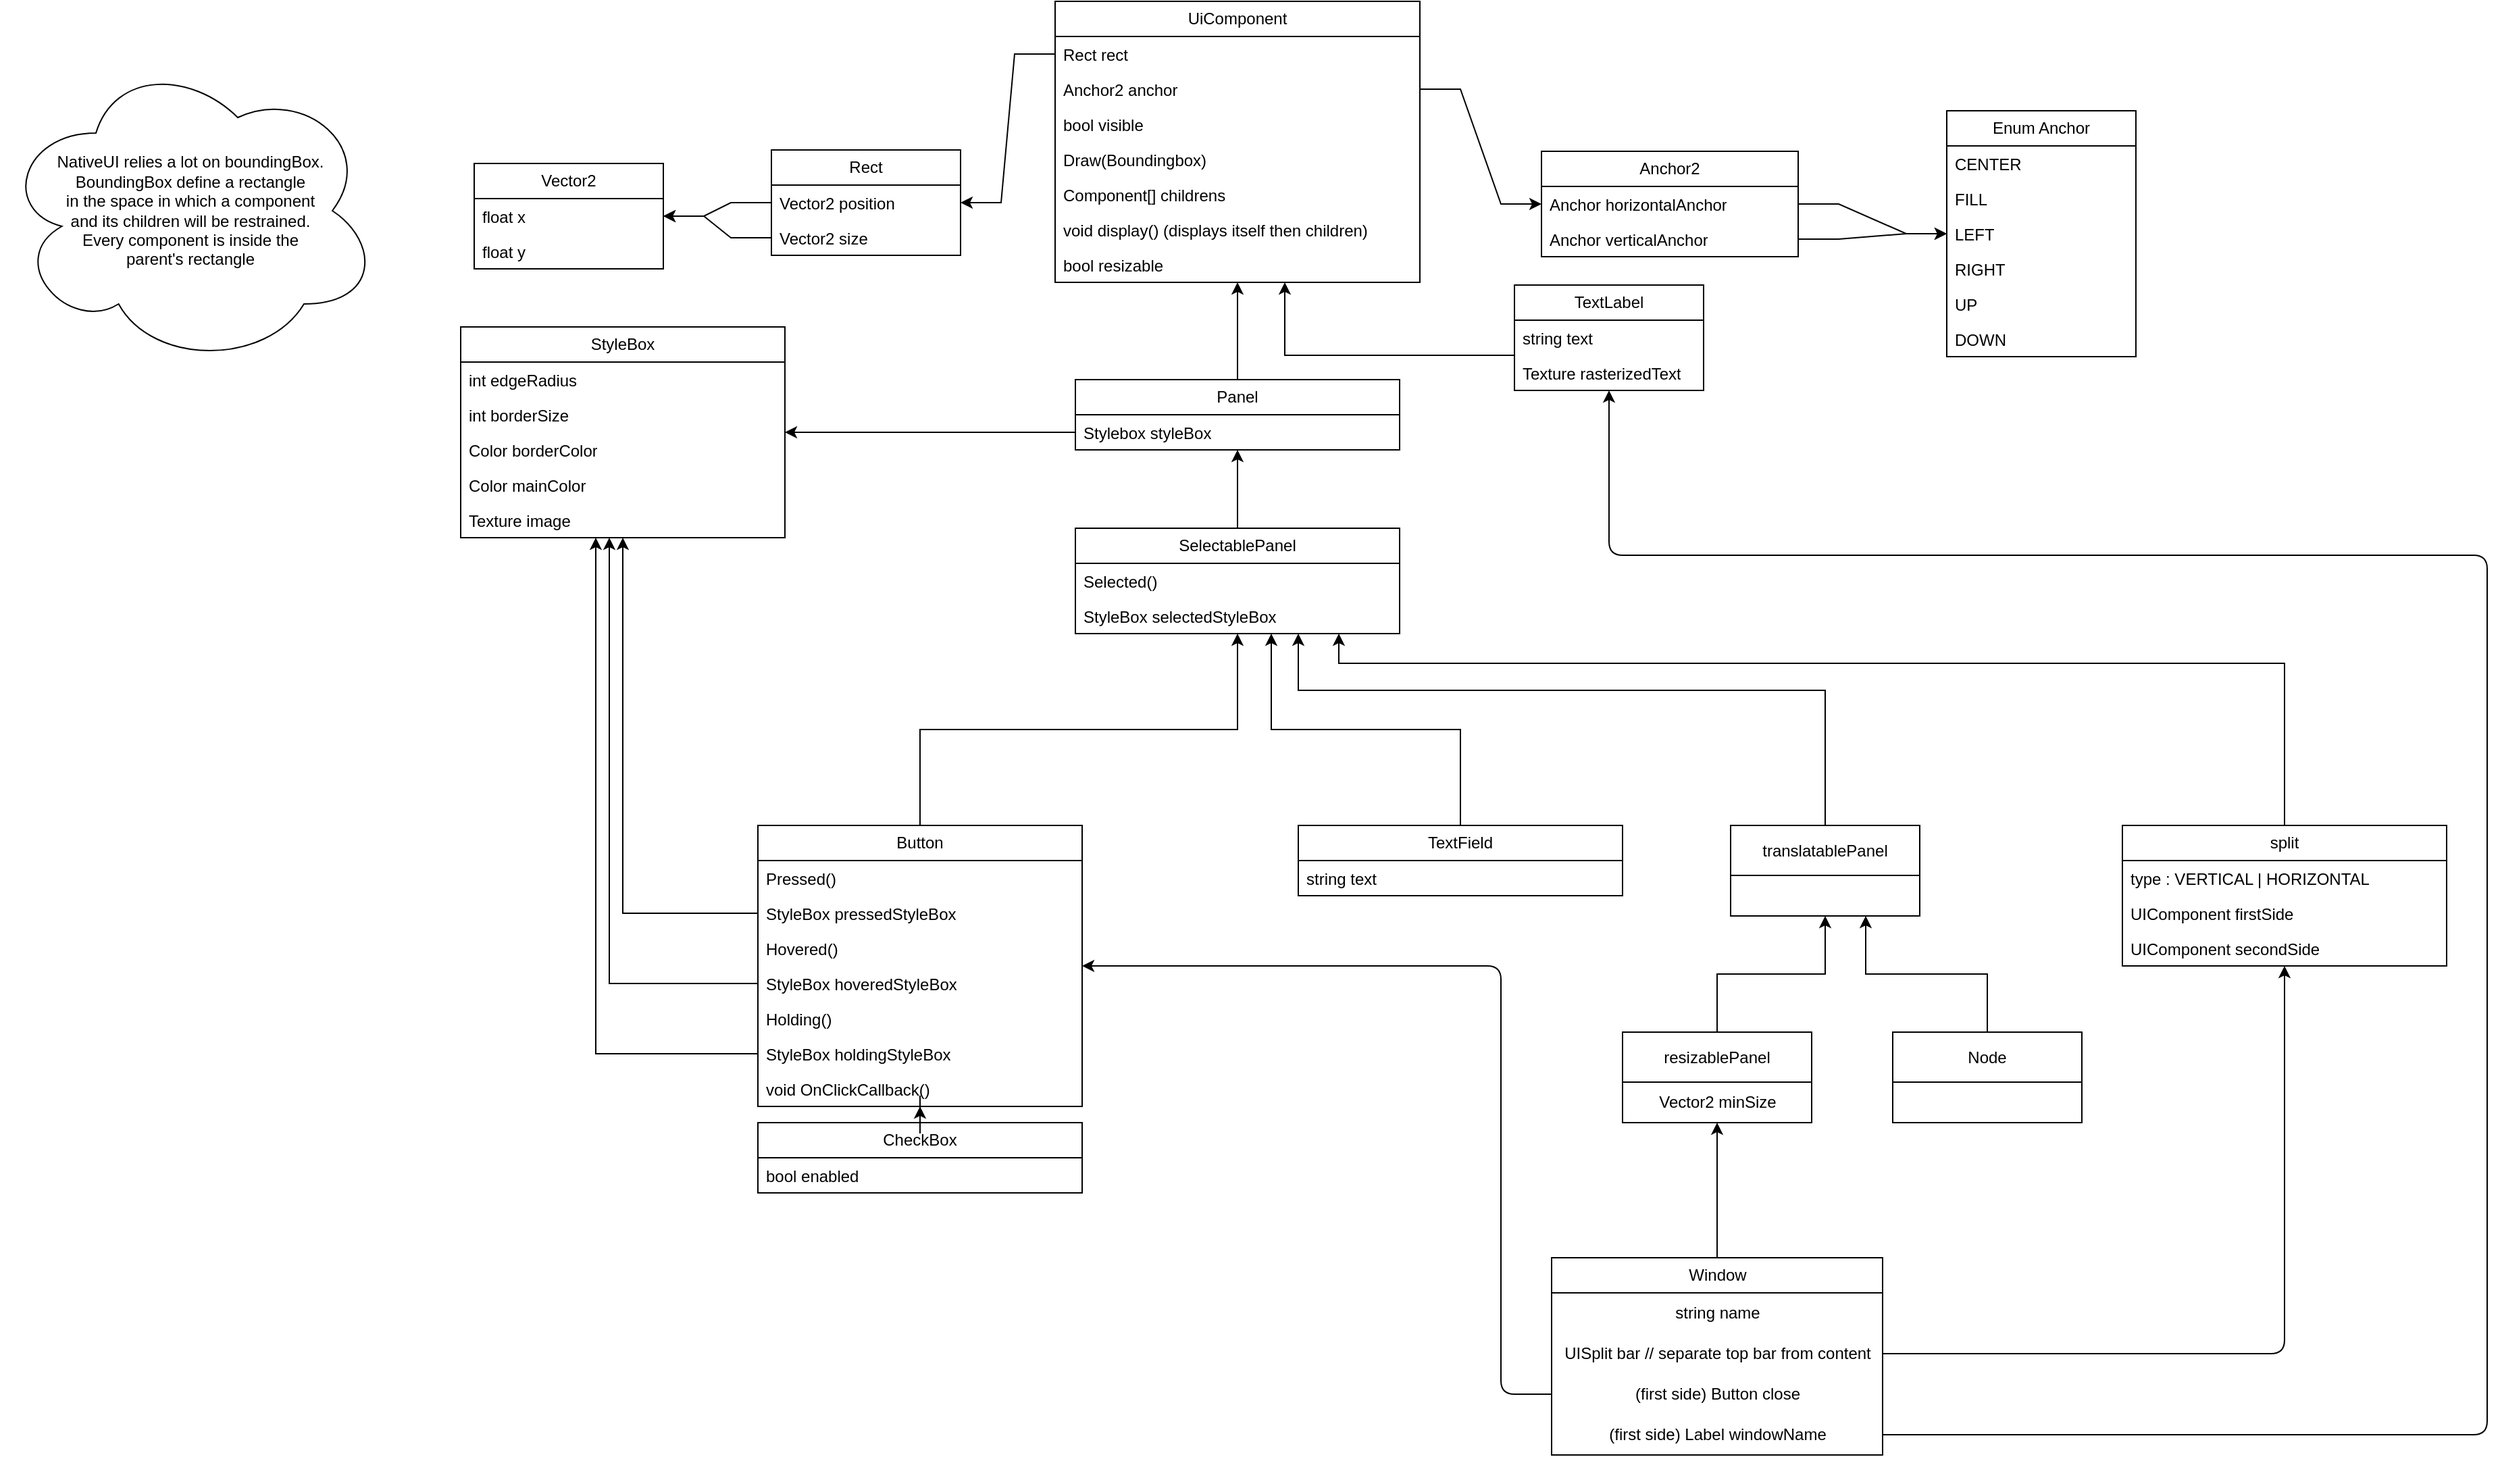 <mxfile>
    <diagram name="Page-1" id="61QQNYsOokvxHtRcwMJi">
        <mxGraphModel dx="2092" dy="720" grid="1" gridSize="10" guides="1" tooltips="1" connect="1" arrows="1" fold="1" page="1" pageScale="1" pageWidth="850" pageHeight="1100" math="0" shadow="0">
            <root>
                <mxCell id="0"/>
                <mxCell id="1" parent="0"/>
                <mxCell id="XoRHC_QbsA-2lky1hKC4-15" value="UiComponent" style="swimlane;fontStyle=0;childLayout=stackLayout;horizontal=1;startSize=26;fillColor=none;horizontalStack=0;resizeParent=1;resizeParentMax=0;resizeLast=0;collapsible=1;marginBottom=0;whiteSpace=wrap;html=1;" parent="1" vertex="1">
                    <mxGeometry x="160" y="340" width="270" height="208" as="geometry">
                        <mxRectangle x="240" y="480" width="110" height="30" as="alternateBounds"/>
                    </mxGeometry>
                </mxCell>
                <mxCell id="XoRHC_QbsA-2lky1hKC4-16" value="Rect rect" style="text;strokeColor=none;fillColor=none;align=left;verticalAlign=top;spacingLeft=4;spacingRight=4;overflow=hidden;rotatable=0;points=[[0,0.5],[1,0.5]];portConstraint=eastwest;whiteSpace=wrap;html=1;" parent="XoRHC_QbsA-2lky1hKC4-15" vertex="1">
                    <mxGeometry y="26" width="270" height="26" as="geometry"/>
                </mxCell>
                <mxCell id="XoRHC_QbsA-2lky1hKC4-58" value="Anchor2 anchor" style="text;strokeColor=none;fillColor=none;align=left;verticalAlign=top;spacingLeft=4;spacingRight=4;overflow=hidden;rotatable=0;points=[[0,0.5],[1,0.5]];portConstraint=eastwest;whiteSpace=wrap;html=1;" parent="XoRHC_QbsA-2lky1hKC4-15" vertex="1">
                    <mxGeometry y="52" width="270" height="26" as="geometry"/>
                </mxCell>
                <mxCell id="XoRHC_QbsA-2lky1hKC4-107" value="bool visible" style="text;strokeColor=none;fillColor=none;align=left;verticalAlign=top;spacingLeft=4;spacingRight=4;overflow=hidden;rotatable=0;points=[[0,0.5],[1,0.5]];portConstraint=eastwest;whiteSpace=wrap;html=1;" parent="XoRHC_QbsA-2lky1hKC4-15" vertex="1">
                    <mxGeometry y="78" width="270" height="26" as="geometry"/>
                </mxCell>
                <mxCell id="XoRHC_QbsA-2lky1hKC4-167" value="Draw(Boundingbox)" style="text;strokeColor=none;fillColor=none;align=left;verticalAlign=top;spacingLeft=4;spacingRight=4;overflow=hidden;rotatable=0;points=[[0,0.5],[1,0.5]];portConstraint=eastwest;whiteSpace=wrap;html=1;" parent="XoRHC_QbsA-2lky1hKC4-15" vertex="1">
                    <mxGeometry y="104" width="270" height="26" as="geometry"/>
                </mxCell>
                <mxCell id="Bb4IU9_xLz3iMsSqxkmi-11" value="Component&lt;span style=&quot;background-color: transparent; color: light-dark(rgb(0, 0, 0), rgb(255, 255, 255));&quot;&gt;[] childrens&lt;/span&gt;" style="text;strokeColor=none;fillColor=none;align=left;verticalAlign=top;spacingLeft=4;spacingRight=4;overflow=hidden;rotatable=0;points=[[0,0.5],[1,0.5]];portConstraint=eastwest;whiteSpace=wrap;html=1;" parent="XoRHC_QbsA-2lky1hKC4-15" vertex="1">
                    <mxGeometry y="130" width="270" height="26" as="geometry"/>
                </mxCell>
                <mxCell id="Bb4IU9_xLz3iMsSqxkmi-10" value="void display() (displays itself then children)" style="text;strokeColor=none;fillColor=none;align=left;verticalAlign=top;spacingLeft=4;spacingRight=4;overflow=hidden;rotatable=0;points=[[0,0.5],[1,0.5]];portConstraint=eastwest;whiteSpace=wrap;html=1;" parent="XoRHC_QbsA-2lky1hKC4-15" vertex="1">
                    <mxGeometry y="156" width="270" height="26" as="geometry"/>
                </mxCell>
                <mxCell id="mE4-6PGoF6IPBuEBk4CF-1" value="bool&amp;nbsp;&lt;span style=&quot;background-color: transparent; color: light-dark(rgb(0, 0, 0), rgb(255, 255, 255));&quot;&gt;resizable&lt;/span&gt;" style="text;strokeColor=none;fillColor=none;align=left;verticalAlign=top;spacingLeft=4;spacingRight=4;overflow=hidden;rotatable=0;points=[[0,0.5],[1,0.5]];portConstraint=eastwest;whiteSpace=wrap;html=1;" parent="XoRHC_QbsA-2lky1hKC4-15" vertex="1">
                    <mxGeometry y="182" width="270" height="26" as="geometry"/>
                </mxCell>
                <mxCell id="XoRHC_QbsA-2lky1hKC4-19" value="R&lt;span style=&quot;background-color: transparent; color: light-dark(rgb(0, 0, 0), rgb(255, 255, 255));&quot;&gt;ect&lt;/span&gt;" style="swimlane;fontStyle=0;childLayout=stackLayout;horizontal=1;startSize=26;fillColor=none;horizontalStack=0;resizeParent=1;resizeParentMax=0;resizeLast=0;collapsible=1;marginBottom=0;whiteSpace=wrap;html=1;strokeColor=default;" parent="1" vertex="1">
                    <mxGeometry x="-50" y="450" width="140" height="78" as="geometry"/>
                </mxCell>
                <mxCell id="XoRHC_QbsA-2lky1hKC4-20" value="Vector2 position" style="text;strokeColor=none;fillColor=none;align=left;verticalAlign=top;spacingLeft=4;spacingRight=4;overflow=hidden;rotatable=0;points=[[0,0.5],[1,0.5]];portConstraint=eastwest;whiteSpace=wrap;html=1;" parent="XoRHC_QbsA-2lky1hKC4-19" vertex="1">
                    <mxGeometry y="26" width="140" height="26" as="geometry"/>
                </mxCell>
                <mxCell id="XoRHC_QbsA-2lky1hKC4-21" value="Vector2 size" style="text;strokeColor=none;fillColor=none;align=left;verticalAlign=top;spacingLeft=4;spacingRight=4;overflow=hidden;rotatable=0;points=[[0,0.5],[1,0.5]];portConstraint=eastwest;whiteSpace=wrap;html=1;" parent="XoRHC_QbsA-2lky1hKC4-19" vertex="1">
                    <mxGeometry y="52" width="140" height="26" as="geometry"/>
                </mxCell>
                <mxCell id="XoRHC_QbsA-2lky1hKC4-26" style="edgeStyle=entityRelationEdgeStyle;rounded=0;orthogonalLoop=1;jettySize=auto;html=1;entryX=1;entryY=0.5;entryDx=0;entryDy=0;" parent="1" source="XoRHC_QbsA-2lky1hKC4-16" target="XoRHC_QbsA-2lky1hKC4-20" edge="1">
                    <mxGeometry relative="1" as="geometry"/>
                </mxCell>
                <mxCell id="XoRHC_QbsA-2lky1hKC4-27" value="Vector2" style="swimlane;fontStyle=0;childLayout=stackLayout;horizontal=1;startSize=26;fillColor=none;horizontalStack=0;resizeParent=1;resizeParentMax=0;resizeLast=0;collapsible=1;marginBottom=0;whiteSpace=wrap;html=1;" parent="1" vertex="1">
                    <mxGeometry x="-270" y="460" width="140" height="78" as="geometry"/>
                </mxCell>
                <mxCell id="XoRHC_QbsA-2lky1hKC4-28" value="float x" style="text;strokeColor=none;fillColor=none;align=left;verticalAlign=top;spacingLeft=4;spacingRight=4;overflow=hidden;rotatable=0;points=[[0,0.5],[1,0.5]];portConstraint=eastwest;whiteSpace=wrap;html=1;" parent="XoRHC_QbsA-2lky1hKC4-27" vertex="1">
                    <mxGeometry y="26" width="140" height="26" as="geometry"/>
                </mxCell>
                <mxCell id="XoRHC_QbsA-2lky1hKC4-29" value="float y" style="text;strokeColor=none;fillColor=none;align=left;verticalAlign=top;spacingLeft=4;spacingRight=4;overflow=hidden;rotatable=0;points=[[0,0.5],[1,0.5]];portConstraint=eastwest;whiteSpace=wrap;html=1;" parent="XoRHC_QbsA-2lky1hKC4-27" vertex="1">
                    <mxGeometry y="52" width="140" height="26" as="geometry"/>
                </mxCell>
                <mxCell id="XoRHC_QbsA-2lky1hKC4-43" value="Anchor2" style="swimlane;fontStyle=0;childLayout=stackLayout;horizontal=1;startSize=26;fillColor=none;horizontalStack=0;resizeParent=1;resizeParentMax=0;resizeLast=0;collapsible=1;marginBottom=0;whiteSpace=wrap;html=1;" parent="1" vertex="1">
                    <mxGeometry x="520" y="451" width="190" height="78" as="geometry"/>
                </mxCell>
                <mxCell id="XoRHC_QbsA-2lky1hKC4-44" value="Anchor horizontalAnchor" style="text;strokeColor=none;fillColor=none;align=left;verticalAlign=top;spacingLeft=4;spacingRight=4;overflow=hidden;rotatable=0;points=[[0,0.5],[1,0.5]];portConstraint=eastwest;whiteSpace=wrap;html=1;" parent="XoRHC_QbsA-2lky1hKC4-43" vertex="1">
                    <mxGeometry y="26" width="190" height="26" as="geometry"/>
                </mxCell>
                <mxCell id="XoRHC_QbsA-2lky1hKC4-45" value="Anchor verticalAnchor" style="text;strokeColor=none;fillColor=none;align=left;verticalAlign=top;spacingLeft=4;spacingRight=4;overflow=hidden;rotatable=0;points=[[0,0.5],[1,0.5]];portConstraint=eastwest;whiteSpace=wrap;html=1;" parent="XoRHC_QbsA-2lky1hKC4-43" vertex="1">
                    <mxGeometry y="52" width="190" height="26" as="geometry"/>
                </mxCell>
                <mxCell id="XoRHC_QbsA-2lky1hKC4-47" value="Enum Anchor" style="swimlane;fontStyle=0;childLayout=stackLayout;horizontal=1;startSize=26;fillColor=none;horizontalStack=0;resizeParent=1;resizeParentMax=0;resizeLast=0;collapsible=1;marginBottom=0;whiteSpace=wrap;html=1;" parent="1" vertex="1">
                    <mxGeometry x="820" y="421" width="140" height="182" as="geometry"/>
                </mxCell>
                <mxCell id="XoRHC_QbsA-2lky1hKC4-48" value="CENTER" style="text;strokeColor=none;fillColor=none;align=left;verticalAlign=top;spacingLeft=4;spacingRight=4;overflow=hidden;rotatable=0;points=[[0,0.5],[1,0.5]];portConstraint=eastwest;whiteSpace=wrap;html=1;" parent="XoRHC_QbsA-2lky1hKC4-47" vertex="1">
                    <mxGeometry y="26" width="140" height="26" as="geometry"/>
                </mxCell>
                <mxCell id="11" value="FILL" style="text;strokeColor=none;fillColor=none;align=left;verticalAlign=top;spacingLeft=4;spacingRight=4;overflow=hidden;rotatable=0;points=[[0,0.5],[1,0.5]];portConstraint=eastwest;whiteSpace=wrap;html=1;" vertex="1" parent="XoRHC_QbsA-2lky1hKC4-47">
                    <mxGeometry y="52" width="140" height="26" as="geometry"/>
                </mxCell>
                <mxCell id="XoRHC_QbsA-2lky1hKC4-49" value="LEFT" style="text;strokeColor=none;fillColor=none;align=left;verticalAlign=top;spacingLeft=4;spacingRight=4;overflow=hidden;rotatable=0;points=[[0,0.5],[1,0.5]];portConstraint=eastwest;whiteSpace=wrap;html=1;" parent="XoRHC_QbsA-2lky1hKC4-47" vertex="1">
                    <mxGeometry y="78" width="140" height="26" as="geometry"/>
                </mxCell>
                <mxCell id="XoRHC_QbsA-2lky1hKC4-50" value="RIGHT" style="text;strokeColor=none;fillColor=none;align=left;verticalAlign=top;spacingLeft=4;spacingRight=4;overflow=hidden;rotatable=0;points=[[0,0.5],[1,0.5]];portConstraint=eastwest;whiteSpace=wrap;html=1;" parent="XoRHC_QbsA-2lky1hKC4-47" vertex="1">
                    <mxGeometry y="104" width="140" height="26" as="geometry"/>
                </mxCell>
                <mxCell id="XoRHC_QbsA-2lky1hKC4-52" value="UP" style="text;strokeColor=none;fillColor=none;align=left;verticalAlign=top;spacingLeft=4;spacingRight=4;overflow=hidden;rotatable=0;points=[[0,0.5],[1,0.5]];portConstraint=eastwest;whiteSpace=wrap;html=1;" parent="XoRHC_QbsA-2lky1hKC4-47" vertex="1">
                    <mxGeometry y="130" width="140" height="26" as="geometry"/>
                </mxCell>
                <mxCell id="XoRHC_QbsA-2lky1hKC4-51" value="DOWN" style="text;strokeColor=none;fillColor=none;align=left;verticalAlign=top;spacingLeft=4;spacingRight=4;overflow=hidden;rotatable=0;points=[[0,0.5],[1,0.5]];portConstraint=eastwest;whiteSpace=wrap;html=1;" parent="XoRHC_QbsA-2lky1hKC4-47" vertex="1">
                    <mxGeometry y="156" width="140" height="26" as="geometry"/>
                </mxCell>
                <mxCell id="XoRHC_QbsA-2lky1hKC4-54" style="edgeStyle=entityRelationEdgeStyle;rounded=0;orthogonalLoop=1;jettySize=auto;html=1;" parent="1" source="XoRHC_QbsA-2lky1hKC4-44" target="XoRHC_QbsA-2lky1hKC4-47" edge="1">
                    <mxGeometry relative="1" as="geometry"/>
                </mxCell>
                <mxCell id="XoRHC_QbsA-2lky1hKC4-55" style="edgeStyle=entityRelationEdgeStyle;rounded=0;orthogonalLoop=1;jettySize=auto;html=1;" parent="1" source="XoRHC_QbsA-2lky1hKC4-45" target="XoRHC_QbsA-2lky1hKC4-47" edge="1">
                    <mxGeometry relative="1" as="geometry"/>
                </mxCell>
                <mxCell id="XoRHC_QbsA-2lky1hKC4-56" style="edgeStyle=entityRelationEdgeStyle;rounded=0;orthogonalLoop=1;jettySize=auto;html=1;" parent="1" source="XoRHC_QbsA-2lky1hKC4-21" target="XoRHC_QbsA-2lky1hKC4-27" edge="1">
                    <mxGeometry relative="1" as="geometry"/>
                </mxCell>
                <mxCell id="XoRHC_QbsA-2lky1hKC4-57" style="edgeStyle=entityRelationEdgeStyle;rounded=0;orthogonalLoop=1;jettySize=auto;html=1;" parent="1" source="XoRHC_QbsA-2lky1hKC4-20" target="XoRHC_QbsA-2lky1hKC4-27" edge="1">
                    <mxGeometry relative="1" as="geometry"/>
                </mxCell>
                <mxCell id="XoRHC_QbsA-2lky1hKC4-59" style="edgeStyle=entityRelationEdgeStyle;rounded=0;orthogonalLoop=1;jettySize=auto;html=1;" parent="1" source="XoRHC_QbsA-2lky1hKC4-58" target="XoRHC_QbsA-2lky1hKC4-43" edge="1">
                    <mxGeometry relative="1" as="geometry"/>
                </mxCell>
                <mxCell id="XoRHC_QbsA-2lky1hKC4-91" value="" style="edgeStyle=orthogonalEdgeStyle;rounded=0;orthogonalLoop=1;jettySize=auto;html=1;" parent="1" source="XoRHC_QbsA-2lky1hKC4-89" target="XoRHC_QbsA-2lky1hKC4-15" edge="1">
                    <mxGeometry relative="1" as="geometry">
                        <mxPoint x="425" y="682" as="targetPoint"/>
                    </mxGeometry>
                </mxCell>
                <mxCell id="XoRHC_QbsA-2lky1hKC4-89" value="Panel" style="swimlane;fontStyle=0;childLayout=stackLayout;horizontal=1;startSize=26;fillColor=none;horizontalStack=0;resizeParent=1;resizeParentMax=0;resizeLast=0;collapsible=1;marginBottom=0;whiteSpace=wrap;html=1;" parent="1" vertex="1">
                    <mxGeometry x="175" y="620" width="240" height="52" as="geometry"/>
                </mxCell>
                <mxCell id="XoRHC_QbsA-2lky1hKC4-90" value="Stylebox styleBox" style="text;strokeColor=none;fillColor=none;align=left;verticalAlign=top;spacingLeft=4;spacingRight=4;overflow=hidden;rotatable=0;points=[[0,0.5],[1,0.5]];portConstraint=eastwest;whiteSpace=wrap;html=1;" parent="XoRHC_QbsA-2lky1hKC4-89" vertex="1">
                    <mxGeometry y="26" width="240" height="26" as="geometry"/>
                </mxCell>
                <mxCell id="XoRHC_QbsA-2lky1hKC4-96" value="StyleBox" style="swimlane;fontStyle=0;childLayout=stackLayout;horizontal=1;startSize=26;fillColor=none;horizontalStack=0;resizeParent=1;resizeParentMax=0;resizeLast=0;collapsible=1;marginBottom=0;whiteSpace=wrap;html=1;" parent="1" vertex="1">
                    <mxGeometry x="-280" y="581" width="240" height="156" as="geometry"/>
                </mxCell>
                <mxCell id="XoRHC_QbsA-2lky1hKC4-97" value="int edgeRadius" style="text;strokeColor=none;fillColor=none;align=left;verticalAlign=top;spacingLeft=4;spacingRight=4;overflow=hidden;rotatable=0;points=[[0,0.5],[1,0.5]];portConstraint=eastwest;whiteSpace=wrap;html=1;" parent="XoRHC_QbsA-2lky1hKC4-96" vertex="1">
                    <mxGeometry y="26" width="240" height="26" as="geometry"/>
                </mxCell>
                <mxCell id="XoRHC_QbsA-2lky1hKC4-122" value="int borderSize" style="text;strokeColor=none;fillColor=none;align=left;verticalAlign=top;spacingLeft=4;spacingRight=4;overflow=hidden;rotatable=0;points=[[0,0.5],[1,0.5]];portConstraint=eastwest;whiteSpace=wrap;html=1;" parent="XoRHC_QbsA-2lky1hKC4-96" vertex="1">
                    <mxGeometry y="52" width="240" height="26" as="geometry"/>
                </mxCell>
                <mxCell id="XoRHC_QbsA-2lky1hKC4-124" value="Color borderColor" style="text;strokeColor=none;fillColor=none;align=left;verticalAlign=top;spacingLeft=4;spacingRight=4;overflow=hidden;rotatable=0;points=[[0,0.5],[1,0.5]];portConstraint=eastwest;whiteSpace=wrap;html=1;" parent="XoRHC_QbsA-2lky1hKC4-96" vertex="1">
                    <mxGeometry y="78" width="240" height="26" as="geometry"/>
                </mxCell>
                <mxCell id="XoRHC_QbsA-2lky1hKC4-125" value="Color mainColor" style="text;strokeColor=none;fillColor=none;align=left;verticalAlign=top;spacingLeft=4;spacingRight=4;overflow=hidden;rotatable=0;points=[[0,0.5],[1,0.5]];portConstraint=eastwest;whiteSpace=wrap;html=1;" parent="XoRHC_QbsA-2lky1hKC4-96" vertex="1">
                    <mxGeometry y="104" width="240" height="26" as="geometry"/>
                </mxCell>
                <mxCell id="XoRHC_QbsA-2lky1hKC4-166" value="Texture image" style="text;strokeColor=none;fillColor=none;align=left;verticalAlign=top;spacingLeft=4;spacingRight=4;overflow=hidden;rotatable=0;points=[[0,0.5],[1,0.5]];portConstraint=eastwest;whiteSpace=wrap;html=1;" parent="XoRHC_QbsA-2lky1hKC4-96" vertex="1">
                    <mxGeometry y="130" width="240" height="26" as="geometry"/>
                </mxCell>
                <mxCell id="XoRHC_QbsA-2lky1hKC4-137" value="" style="edgeStyle=orthogonalEdgeStyle;rounded=0;orthogonalLoop=1;jettySize=auto;html=1;" parent="1" source="XoRHC_QbsA-2lky1hKC4-130" target="XoRHC_QbsA-2lky1hKC4-99" edge="1">
                    <mxGeometry relative="1" as="geometry"/>
                </mxCell>
                <mxCell id="XoRHC_QbsA-2lky1hKC4-148" value="" style="edgeStyle=orthogonalEdgeStyle;rounded=0;orthogonalLoop=1;jettySize=auto;html=1;" parent="1" source="XoRHC_QbsA-2lky1hKC4-99" target="XoRHC_QbsA-2lky1hKC4-141" edge="1">
                    <mxGeometry relative="1" as="geometry"/>
                </mxCell>
                <mxCell id="XoRHC_QbsA-2lky1hKC4-99" value="Button" style="swimlane;fontStyle=0;childLayout=stackLayout;horizontal=1;startSize=26;fillColor=none;horizontalStack=0;resizeParent=1;resizeParentMax=0;resizeLast=0;collapsible=1;marginBottom=0;whiteSpace=wrap;html=1;" parent="1" vertex="1">
                    <mxGeometry x="-60" y="950" width="240" height="208" as="geometry"/>
                </mxCell>
                <mxCell id="XoRHC_QbsA-2lky1hKC4-100" value="Pressed()" style="text;strokeColor=none;fillColor=none;align=left;verticalAlign=top;spacingLeft=4;spacingRight=4;overflow=hidden;rotatable=0;points=[[0,0.5],[1,0.5]];portConstraint=eastwest;whiteSpace=wrap;html=1;" parent="XoRHC_QbsA-2lky1hKC4-99" vertex="1">
                    <mxGeometry y="26" width="240" height="26" as="geometry"/>
                </mxCell>
                <mxCell id="XoRHC_QbsA-2lky1hKC4-104" value="StyleBox pressedStyleBox" style="text;strokeColor=none;fillColor=none;align=left;verticalAlign=top;spacingLeft=4;spacingRight=4;overflow=hidden;rotatable=0;points=[[0,0.5],[1,0.5]];portConstraint=eastwest;whiteSpace=wrap;html=1;" parent="XoRHC_QbsA-2lky1hKC4-99" vertex="1">
                    <mxGeometry y="52" width="240" height="26" as="geometry"/>
                </mxCell>
                <mxCell id="XoRHC_QbsA-2lky1hKC4-103" value="Hovered()" style="text;strokeColor=none;fillColor=none;align=left;verticalAlign=top;spacingLeft=4;spacingRight=4;overflow=hidden;rotatable=0;points=[[0,0.5],[1,0.5]];portConstraint=eastwest;whiteSpace=wrap;html=1;" parent="XoRHC_QbsA-2lky1hKC4-99" vertex="1">
                    <mxGeometry y="78" width="240" height="26" as="geometry"/>
                </mxCell>
                <mxCell id="XoRHC_QbsA-2lky1hKC4-105" value="StyleBox hoveredStyleBox" style="text;strokeColor=none;fillColor=none;align=left;verticalAlign=top;spacingLeft=4;spacingRight=4;overflow=hidden;rotatable=0;points=[[0,0.5],[1,0.5]];portConstraint=eastwest;whiteSpace=wrap;html=1;" parent="XoRHC_QbsA-2lky1hKC4-99" vertex="1">
                    <mxGeometry y="104" width="240" height="26" as="geometry"/>
                </mxCell>
                <mxCell id="XoRHC_QbsA-2lky1hKC4-102" value="Holding()" style="text;strokeColor=none;fillColor=none;align=left;verticalAlign=top;spacingLeft=4;spacingRight=4;overflow=hidden;rotatable=0;points=[[0,0.5],[1,0.5]];portConstraint=eastwest;whiteSpace=wrap;html=1;" parent="XoRHC_QbsA-2lky1hKC4-99" vertex="1">
                    <mxGeometry y="130" width="240" height="26" as="geometry"/>
                </mxCell>
                <mxCell id="XoRHC_QbsA-2lky1hKC4-106" value="StyleBox holdingStyleBox" style="text;strokeColor=none;fillColor=none;align=left;verticalAlign=top;spacingLeft=4;spacingRight=4;overflow=hidden;rotatable=0;points=[[0,0.5],[1,0.5]];portConstraint=eastwest;whiteSpace=wrap;html=1;" parent="XoRHC_QbsA-2lky1hKC4-99" vertex="1">
                    <mxGeometry y="156" width="240" height="26" as="geometry"/>
                </mxCell>
                <mxCell id="Dg74BHV2uURqqnwilg7l-1" value="void OnClickCallback()" style="text;strokeColor=none;fillColor=none;align=left;verticalAlign=top;spacingLeft=4;spacingRight=4;overflow=hidden;rotatable=0;points=[[0,0.5],[1,0.5]];portConstraint=eastwest;whiteSpace=wrap;html=1;" parent="XoRHC_QbsA-2lky1hKC4-99" vertex="1">
                    <mxGeometry y="182" width="240" height="26" as="geometry"/>
                </mxCell>
                <mxCell id="XoRHC_QbsA-2lky1hKC4-109" style="edgeStyle=orthogonalEdgeStyle;rounded=0;orthogonalLoop=1;jettySize=auto;html=1;" parent="1" source="XoRHC_QbsA-2lky1hKC4-90" target="XoRHC_QbsA-2lky1hKC4-96" edge="1">
                    <mxGeometry relative="1" as="geometry"/>
                </mxCell>
                <mxCell id="XoRHC_QbsA-2lky1hKC4-130" value="CheckBox" style="swimlane;fontStyle=0;childLayout=stackLayout;horizontal=1;startSize=26;fillColor=none;horizontalStack=0;resizeParent=1;resizeParentMax=0;resizeLast=0;collapsible=1;marginBottom=0;whiteSpace=wrap;html=1;" parent="1" vertex="1">
                    <mxGeometry x="-60" y="1170" width="240" height="52" as="geometry"/>
                </mxCell>
                <mxCell id="XoRHC_QbsA-2lky1hKC4-131" value="bool enabled" style="text;strokeColor=none;fillColor=none;align=left;verticalAlign=top;spacingLeft=4;spacingRight=4;overflow=hidden;rotatable=0;points=[[0,0.5],[1,0.5]];portConstraint=eastwest;whiteSpace=wrap;html=1;" parent="XoRHC_QbsA-2lky1hKC4-130" vertex="1">
                    <mxGeometry y="26" width="240" height="26" as="geometry"/>
                </mxCell>
                <mxCell id="XoRHC_QbsA-2lky1hKC4-149" style="edgeStyle=orthogonalEdgeStyle;rounded=0;orthogonalLoop=1;jettySize=auto;html=1;" parent="1" source="XoRHC_QbsA-2lky1hKC4-141" target="XoRHC_QbsA-2lky1hKC4-89" edge="1">
                    <mxGeometry relative="1" as="geometry"/>
                </mxCell>
                <mxCell id="XoRHC_QbsA-2lky1hKC4-153" value="" style="edgeStyle=orthogonalEdgeStyle;rounded=0;orthogonalLoop=1;jettySize=auto;html=1;" parent="1" source="XoRHC_QbsA-2lky1hKC4-150" target="XoRHC_QbsA-2lky1hKC4-141" edge="1">
                    <mxGeometry relative="1" as="geometry">
                        <Array as="points">
                            <mxPoint x="460" y="879"/>
                            <mxPoint x="320" y="879"/>
                        </Array>
                    </mxGeometry>
                </mxCell>
                <mxCell id="XoRHC_QbsA-2lky1hKC4-141" value="SelectablePanel" style="swimlane;fontStyle=0;childLayout=stackLayout;horizontal=1;startSize=26;fillColor=none;horizontalStack=0;resizeParent=1;resizeParentMax=0;resizeLast=0;collapsible=1;marginBottom=0;whiteSpace=wrap;html=1;" parent="1" vertex="1">
                    <mxGeometry x="175" y="730" width="240" height="78" as="geometry"/>
                </mxCell>
                <mxCell id="XoRHC_QbsA-2lky1hKC4-142" value="Selected()" style="text;strokeColor=none;fillColor=none;align=left;verticalAlign=top;spacingLeft=4;spacingRight=4;overflow=hidden;rotatable=0;points=[[0,0.5],[1,0.5]];portConstraint=eastwest;whiteSpace=wrap;html=1;" parent="XoRHC_QbsA-2lky1hKC4-141" vertex="1">
                    <mxGeometry y="26" width="240" height="26" as="geometry"/>
                </mxCell>
                <mxCell id="XoRHC_QbsA-2lky1hKC4-143" value="StyleBox selectedStyleBox" style="text;strokeColor=none;fillColor=none;align=left;verticalAlign=top;spacingLeft=4;spacingRight=4;overflow=hidden;rotatable=0;points=[[0,0.5],[1,0.5]];portConstraint=eastwest;whiteSpace=wrap;html=1;" parent="XoRHC_QbsA-2lky1hKC4-141" vertex="1">
                    <mxGeometry y="52" width="240" height="26" as="geometry"/>
                </mxCell>
                <mxCell id="XoRHC_QbsA-2lky1hKC4-150" value="TextField" style="swimlane;fontStyle=0;childLayout=stackLayout;horizontal=1;startSize=26;fillColor=none;horizontalStack=0;resizeParent=1;resizeParentMax=0;resizeLast=0;collapsible=1;marginBottom=0;whiteSpace=wrap;html=1;" parent="1" vertex="1">
                    <mxGeometry x="340" y="950" width="240" height="52" as="geometry"/>
                </mxCell>
                <mxCell id="XoRHC_QbsA-2lky1hKC4-151" value="string text" style="text;strokeColor=none;fillColor=none;align=left;verticalAlign=top;spacingLeft=4;spacingRight=4;overflow=hidden;rotatable=0;points=[[0,0.5],[1,0.5]];portConstraint=eastwest;whiteSpace=wrap;html=1;" parent="XoRHC_QbsA-2lky1hKC4-150" vertex="1">
                    <mxGeometry y="26" width="240" height="26" as="geometry"/>
                </mxCell>
                <mxCell id="Bb4IU9_xLz3iMsSqxkmi-14" style="edgeStyle=orthogonalEdgeStyle;rounded=0;orthogonalLoop=1;jettySize=auto;html=1;" parent="1" source="XoRHC_QbsA-2lky1hKC4-157" target="Bb4IU9_xLz3iMsSqxkmi-9" edge="1">
                    <mxGeometry relative="1" as="geometry"/>
                </mxCell>
                <mxCell id="XoRHC_QbsA-2lky1hKC4-157" value="Window" style="swimlane;fontStyle=0;childLayout=stackLayout;horizontal=1;startSize=26;fillColor=none;horizontalStack=0;resizeParent=1;resizeParentMax=0;resizeLast=0;collapsible=1;marginBottom=0;whiteSpace=wrap;html=1;" parent="1" vertex="1">
                    <mxGeometry x="527.5" y="1270" width="245" height="146" as="geometry"/>
                </mxCell>
                <mxCell id="14" value="string name" style="text;html=1;align=center;verticalAlign=middle;resizable=0;points=[];autosize=1;strokeColor=none;fillColor=none;" vertex="1" parent="XoRHC_QbsA-2lky1hKC4-157">
                    <mxGeometry y="26" width="245" height="30" as="geometry"/>
                </mxCell>
                <mxCell id="16" value="UISplit bar // separate top bar from content" style="text;html=1;align=center;verticalAlign=middle;resizable=0;points=[];autosize=1;strokeColor=none;fillColor=none;" vertex="1" parent="XoRHC_QbsA-2lky1hKC4-157">
                    <mxGeometry y="56" width="245" height="30" as="geometry"/>
                </mxCell>
                <mxCell id="20" value="(first side) Button close" style="text;html=1;align=center;verticalAlign=middle;resizable=0;points=[];autosize=1;strokeColor=none;fillColor=none;" vertex="1" parent="XoRHC_QbsA-2lky1hKC4-157">
                    <mxGeometry y="86" width="245" height="30" as="geometry"/>
                </mxCell>
                <mxCell id="19" value="&lt;span style=&quot;color: rgb(0, 0, 0);&quot;&gt;(first side) Label windowName&lt;/span&gt;" style="text;html=1;align=center;verticalAlign=middle;resizable=0;points=[];autosize=1;strokeColor=none;fillColor=none;" vertex="1" parent="XoRHC_QbsA-2lky1hKC4-157">
                    <mxGeometry y="116" width="245" height="30" as="geometry"/>
                </mxCell>
                <mxCell id="XoRHC_QbsA-2lky1hKC4-165" style="edgeStyle=orthogonalEdgeStyle;rounded=0;orthogonalLoop=1;jettySize=auto;html=1;" parent="1" source="XoRHC_QbsA-2lky1hKC4-161" target="XoRHC_QbsA-2lky1hKC4-15" edge="1">
                    <mxGeometry relative="1" as="geometry">
                        <Array as="points">
                            <mxPoint x="330" y="602"/>
                        </Array>
                    </mxGeometry>
                </mxCell>
                <mxCell id="XoRHC_QbsA-2lky1hKC4-161" value="TextLabel" style="swimlane;fontStyle=0;childLayout=stackLayout;horizontal=1;startSize=26;fillColor=none;horizontalStack=0;resizeParent=1;resizeParentMax=0;resizeLast=0;collapsible=1;marginBottom=0;whiteSpace=wrap;html=1;" parent="1" vertex="1">
                    <mxGeometry x="500" y="550" width="140" height="78" as="geometry">
                        <mxRectangle x="240" y="480" width="110" height="30" as="alternateBounds"/>
                    </mxGeometry>
                </mxCell>
                <mxCell id="XoRHC_QbsA-2lky1hKC4-162" value="string text" style="text;strokeColor=none;fillColor=none;align=left;verticalAlign=top;spacingLeft=4;spacingRight=4;overflow=hidden;rotatable=0;points=[[0,0.5],[1,0.5]];portConstraint=eastwest;whiteSpace=wrap;html=1;" parent="XoRHC_QbsA-2lky1hKC4-161" vertex="1">
                    <mxGeometry y="26" width="140" height="26" as="geometry"/>
                </mxCell>
                <mxCell id="XoRHC_QbsA-2lky1hKC4-163" value="Texture rasterizedText" style="text;strokeColor=none;fillColor=none;align=left;verticalAlign=top;spacingLeft=4;spacingRight=4;overflow=hidden;rotatable=0;points=[[0,0.5],[1,0.5]];portConstraint=eastwest;whiteSpace=wrap;html=1;" parent="XoRHC_QbsA-2lky1hKC4-161" vertex="1">
                    <mxGeometry y="52" width="140" height="26" as="geometry"/>
                </mxCell>
                <mxCell id="Bb4IU9_xLz3iMsSqxkmi-7" style="edgeStyle=orthogonalEdgeStyle;rounded=0;orthogonalLoop=1;jettySize=auto;html=1;" parent="1" source="Bb4IU9_xLz3iMsSqxkmi-3" target="XoRHC_QbsA-2lky1hKC4-141" edge="1">
                    <mxGeometry relative="1" as="geometry">
                        <mxPoint x="380" y="830" as="targetPoint"/>
                        <Array as="points">
                            <mxPoint x="730" y="850"/>
                            <mxPoint x="340" y="850"/>
                        </Array>
                    </mxGeometry>
                </mxCell>
                <mxCell id="Bb4IU9_xLz3iMsSqxkmi-3" value="translatablePanel" style="swimlane;fontStyle=0;childLayout=stackLayout;horizontal=1;startSize=37;horizontalStack=0;resizeParent=1;resizeParentMax=0;resizeLast=0;collapsible=1;marginBottom=0;whiteSpace=wrap;html=1;" parent="1" vertex="1">
                    <mxGeometry x="660" y="950" width="140" height="67" as="geometry"/>
                </mxCell>
                <mxCell id="Bb4IU9_xLz3iMsSqxkmi-12" style="edgeStyle=orthogonalEdgeStyle;rounded=0;orthogonalLoop=1;jettySize=auto;html=1;" parent="1" source="Bb4IU9_xLz3iMsSqxkmi-9" target="Bb4IU9_xLz3iMsSqxkmi-3" edge="1">
                    <mxGeometry relative="1" as="geometry"/>
                </mxCell>
                <mxCell id="Bb4IU9_xLz3iMsSqxkmi-9" value="resizablePanel" style="swimlane;fontStyle=0;childLayout=stackLayout;horizontal=1;startSize=37;horizontalStack=0;resizeParent=1;resizeParentMax=0;resizeLast=0;collapsible=1;marginBottom=0;whiteSpace=wrap;html=1;" parent="1" vertex="1">
                    <mxGeometry x="580" y="1103" width="140" height="67" as="geometry">
                        <mxRectangle x="580" y="1103" width="120" height="37" as="alternateBounds"/>
                    </mxGeometry>
                </mxCell>
                <mxCell id="15" value="Vector2 minSize" style="text;html=1;align=center;verticalAlign=middle;resizable=0;points=[];autosize=1;strokeColor=none;fillColor=none;" vertex="1" parent="Bb4IU9_xLz3iMsSqxkmi-9">
                    <mxGeometry y="37" width="140" height="30" as="geometry"/>
                </mxCell>
                <mxCell id="Bb4IU9_xLz3iMsSqxkmi-16" style="edgeStyle=orthogonalEdgeStyle;rounded=0;orthogonalLoop=1;jettySize=auto;html=1;" parent="1" source="Bb4IU9_xLz3iMsSqxkmi-15" target="Bb4IU9_xLz3iMsSqxkmi-3" edge="1">
                    <mxGeometry relative="1" as="geometry">
                        <Array as="points">
                            <mxPoint x="850" y="1060"/>
                            <mxPoint x="760" y="1060"/>
                        </Array>
                    </mxGeometry>
                </mxCell>
                <mxCell id="Bb4IU9_xLz3iMsSqxkmi-15" value="Node" style="swimlane;fontStyle=0;childLayout=stackLayout;horizontal=1;startSize=37;horizontalStack=0;resizeParent=1;resizeParentMax=0;resizeLast=0;collapsible=1;marginBottom=0;whiteSpace=wrap;html=1;" parent="1" vertex="1">
                    <mxGeometry x="780" y="1103" width="140" height="67" as="geometry"/>
                </mxCell>
                <mxCell id="Bb4IU9_xLz3iMsSqxkmi-17" style="edgeStyle=orthogonalEdgeStyle;rounded=0;orthogonalLoop=1;jettySize=auto;html=1;" parent="1" source="XoRHC_QbsA-2lky1hKC4-104" target="XoRHC_QbsA-2lky1hKC4-96" edge="1">
                    <mxGeometry relative="1" as="geometry"/>
                </mxCell>
                <mxCell id="Bb4IU9_xLz3iMsSqxkmi-18" style="edgeStyle=orthogonalEdgeStyle;rounded=0;orthogonalLoop=1;jettySize=auto;html=1;" parent="1" source="XoRHC_QbsA-2lky1hKC4-105" target="XoRHC_QbsA-2lky1hKC4-96" edge="1">
                    <mxGeometry relative="1" as="geometry">
                        <Array as="points">
                            <mxPoint x="-170" y="1067"/>
                        </Array>
                    </mxGeometry>
                </mxCell>
                <mxCell id="Bb4IU9_xLz3iMsSqxkmi-19" style="edgeStyle=orthogonalEdgeStyle;rounded=0;orthogonalLoop=1;jettySize=auto;html=1;" parent="1" source="XoRHC_QbsA-2lky1hKC4-106" target="XoRHC_QbsA-2lky1hKC4-96" edge="1">
                    <mxGeometry relative="1" as="geometry">
                        <Array as="points">
                            <mxPoint x="-180" y="1119"/>
                        </Array>
                    </mxGeometry>
                </mxCell>
                <mxCell id="3" style="edgeStyle=orthogonalEdgeStyle;html=1;rounded=0;" parent="1" source="6" target="XoRHC_QbsA-2lky1hKC4-141" edge="1">
                    <mxGeometry relative="1" as="geometry">
                        <mxPoint x="1050" y="950" as="sourcePoint"/>
                        <Array as="points">
                            <mxPoint x="370" y="830"/>
                        </Array>
                    </mxGeometry>
                </mxCell>
                <mxCell id="6" value="split" style="swimlane;fontStyle=0;childLayout=stackLayout;horizontal=1;startSize=26;fillColor=none;horizontalStack=0;resizeParent=1;resizeParentMax=0;resizeLast=0;collapsible=1;marginBottom=0;whiteSpace=wrap;html=1;" parent="1" vertex="1">
                    <mxGeometry x="950" y="950" width="240" height="104" as="geometry"/>
                </mxCell>
                <mxCell id="7" value="type : VERTICAL | HORIZONTAL" style="text;strokeColor=none;fillColor=none;align=left;verticalAlign=top;spacingLeft=4;spacingRight=4;overflow=hidden;rotatable=0;points=[[0,0.5],[1,0.5]];portConstraint=eastwest;whiteSpace=wrap;html=1;" parent="6" vertex="1">
                    <mxGeometry y="26" width="240" height="26" as="geometry"/>
                </mxCell>
                <mxCell id="8" value="&lt;div style=&quot;text-align: center;&quot;&gt;UIComponent firstSide&lt;/div&gt;" style="text;strokeColor=none;fillColor=none;align=left;verticalAlign=top;spacingLeft=4;spacingRight=4;overflow=hidden;rotatable=0;points=[[0,0.5],[1,0.5]];portConstraint=eastwest;whiteSpace=wrap;html=1;" parent="6" vertex="1">
                    <mxGeometry y="52" width="240" height="26" as="geometry"/>
                </mxCell>
                <mxCell id="9" value="UIComponent secondSide" style="text;strokeColor=none;fillColor=none;align=left;verticalAlign=top;spacingLeft=4;spacingRight=4;overflow=hidden;rotatable=0;points=[[0,0.5],[1,0.5]];portConstraint=eastwest;whiteSpace=wrap;html=1;" parent="6" vertex="1">
                    <mxGeometry y="78" width="240" height="26" as="geometry"/>
                </mxCell>
                <mxCell id="10" value="NativeUI relies a lot on boundingBox.&lt;div&gt;BoundingBox define a rectangle&lt;/div&gt;&lt;div&gt;in the space in which a component&lt;/div&gt;&lt;div&gt;and its children will be restrained.&lt;/div&gt;&lt;div&gt;Every component is inside the&lt;/div&gt;&lt;div&gt;parent&#39;s rectangle&lt;/div&gt;" style="ellipse;shape=cloud;whiteSpace=wrap;html=1;" parent="1" vertex="1">
                    <mxGeometry x="-620" y="380" width="280" height="230" as="geometry"/>
                </mxCell>
                <mxCell id="17" style="edgeStyle=orthogonalEdgeStyle;html=1;" edge="1" parent="1" source="16" target="6">
                    <mxGeometry relative="1" as="geometry"/>
                </mxCell>
                <mxCell id="22" style="edgeStyle=orthogonalEdgeStyle;html=1;" edge="1" parent="1" source="19" target="XoRHC_QbsA-2lky1hKC4-161">
                    <mxGeometry relative="1" as="geometry">
                        <Array as="points">
                            <mxPoint x="1220" y="1401"/>
                            <mxPoint x="1220" y="750"/>
                            <mxPoint x="570" y="750"/>
                        </Array>
                    </mxGeometry>
                </mxCell>
                <mxCell id="25" style="edgeStyle=orthogonalEdgeStyle;html=1;" edge="1" parent="1" source="20" target="XoRHC_QbsA-2lky1hKC4-99">
                    <mxGeometry relative="1" as="geometry">
                        <Array as="points">
                            <mxPoint x="490" y="1371"/>
                            <mxPoint x="490" y="1054"/>
                        </Array>
                    </mxGeometry>
                </mxCell>
            </root>
        </mxGraphModel>
    </diagram>
</mxfile>